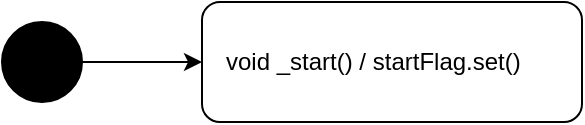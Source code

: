 <mxfile version="21.6.8" type="device">
  <diagram name="Page-1" id="cRJtld7P3xcEsjaETWOp">
    <mxGraphModel dx="440" dy="686" grid="1" gridSize="10" guides="1" tooltips="1" connect="1" arrows="1" fold="1" page="1" pageScale="1" pageWidth="827" pageHeight="1169" math="0" shadow="0">
      <root>
        <mxCell id="0" />
        <mxCell id="1" parent="0" />
        <mxCell id="64qn7AHGh1yp2_ZlYW7T-3" style="edgeStyle=orthogonalEdgeStyle;rounded=0;orthogonalLoop=1;jettySize=auto;html=1;" edge="1" parent="1" source="64qn7AHGh1yp2_ZlYW7T-1" target="64qn7AHGh1yp2_ZlYW7T-2">
          <mxGeometry relative="1" as="geometry" />
        </mxCell>
        <mxCell id="64qn7AHGh1yp2_ZlYW7T-1" value="" style="shape=ellipse;html=1;fillColor=strokeColor;fontSize=18;fontColor=#ffffff;" vertex="1" parent="1">
          <mxGeometry x="110" y="150" width="40" height="40" as="geometry" />
        </mxCell>
        <mxCell id="64qn7AHGh1yp2_ZlYW7T-2" value="void _start() / startFlag.set()" style="shape=rect;rounded=1;html=1;whiteSpace=wrap;align=left;spacingLeft=10;" vertex="1" parent="1">
          <mxGeometry x="210" y="140" width="190" height="60" as="geometry" />
        </mxCell>
      </root>
    </mxGraphModel>
  </diagram>
</mxfile>

